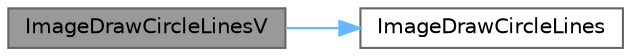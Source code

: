 digraph "ImageDrawCircleLinesV"
{
 // LATEX_PDF_SIZE
  bgcolor="transparent";
  edge [fontname=Helvetica,fontsize=10,labelfontname=Helvetica,labelfontsize=10];
  node [fontname=Helvetica,fontsize=10,shape=box,height=0.2,width=0.4];
  rankdir="LR";
  Node1 [id="Node000001",label="ImageDrawCircleLinesV",height=0.2,width=0.4,color="gray40", fillcolor="grey60", style="filled", fontcolor="black",tooltip=" "];
  Node1 -> Node2 [id="edge3_Node000001_Node000002",color="steelblue1",style="solid",tooltip=" "];
  Node2 [id="Node000002",label="ImageDrawCircleLines",height=0.2,width=0.4,color="grey40", fillcolor="white", style="filled",URL="$_classes_2lib_2rtextures_8c.html#a4f659c770328644f2c555d73caee4adf",tooltip=" "];
}
